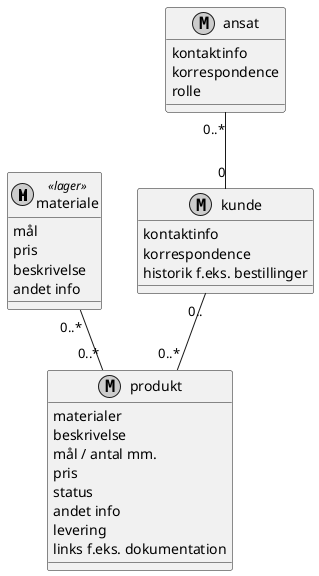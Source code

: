 @startuml
@startuml

metaclass materiale <<lager>> {
  mål
  pris
  beskrivelse
  andet info
}

metaclass produkt {
  materialer
  beskrivelse
  mål / antal mm.
  pris
  status
  andet info
  levering
  links f.eks. dokumentation
}

metaclass kunde {
  kontaktinfo
  korrespondence
  historik f.eks. bestillinger
}

metaclass ansat {
  kontaktinfo
  korrespondence
  rolle
}

materiale "0..*" -- "0..*" produkt

kunde "0.." -- "0..*" produkt

ansat "0..*" -- "0" kunde

@enduml

@enduml